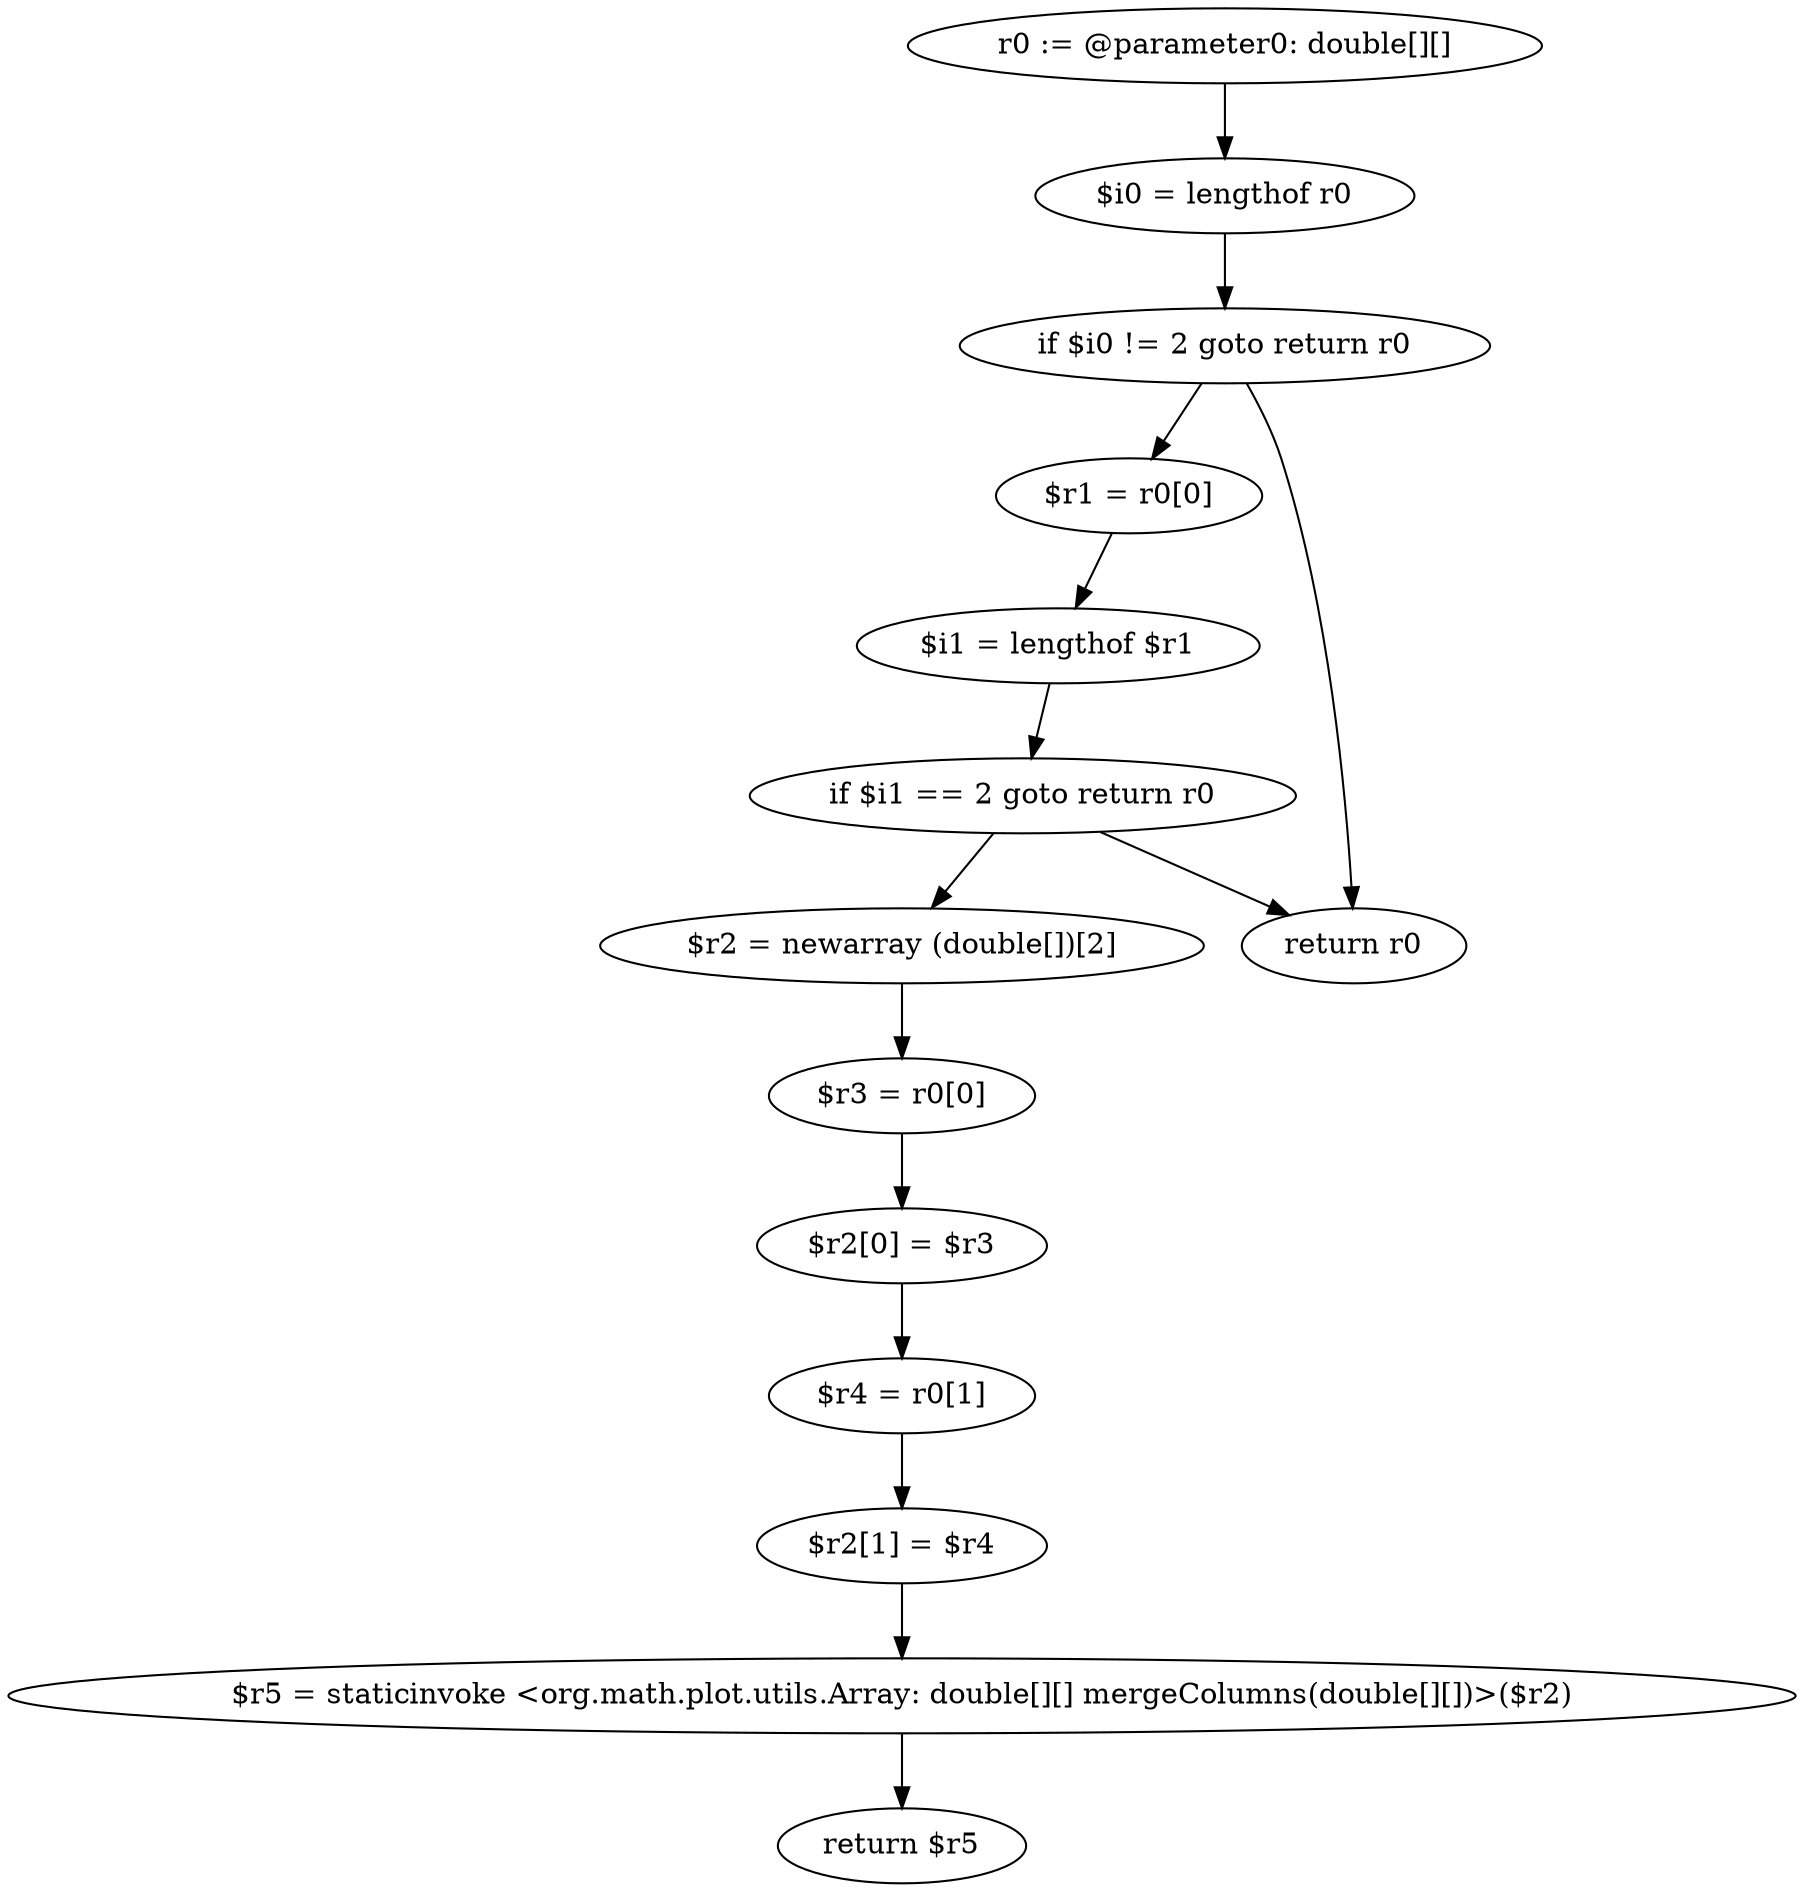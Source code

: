 digraph "unitGraph" {
    "r0 := @parameter0: double[][]"
    "$i0 = lengthof r0"
    "if $i0 != 2 goto return r0"
    "$r1 = r0[0]"
    "$i1 = lengthof $r1"
    "if $i1 == 2 goto return r0"
    "$r2 = newarray (double[])[2]"
    "$r3 = r0[0]"
    "$r2[0] = $r3"
    "$r4 = r0[1]"
    "$r2[1] = $r4"
    "$r5 = staticinvoke <org.math.plot.utils.Array: double[][] mergeColumns(double[][])>($r2)"
    "return $r5"
    "return r0"
    "r0 := @parameter0: double[][]"->"$i0 = lengthof r0";
    "$i0 = lengthof r0"->"if $i0 != 2 goto return r0";
    "if $i0 != 2 goto return r0"->"$r1 = r0[0]";
    "if $i0 != 2 goto return r0"->"return r0";
    "$r1 = r0[0]"->"$i1 = lengthof $r1";
    "$i1 = lengthof $r1"->"if $i1 == 2 goto return r0";
    "if $i1 == 2 goto return r0"->"$r2 = newarray (double[])[2]";
    "if $i1 == 2 goto return r0"->"return r0";
    "$r2 = newarray (double[])[2]"->"$r3 = r0[0]";
    "$r3 = r0[0]"->"$r2[0] = $r3";
    "$r2[0] = $r3"->"$r4 = r0[1]";
    "$r4 = r0[1]"->"$r2[1] = $r4";
    "$r2[1] = $r4"->"$r5 = staticinvoke <org.math.plot.utils.Array: double[][] mergeColumns(double[][])>($r2)";
    "$r5 = staticinvoke <org.math.plot.utils.Array: double[][] mergeColumns(double[][])>($r2)"->"return $r5";
}
